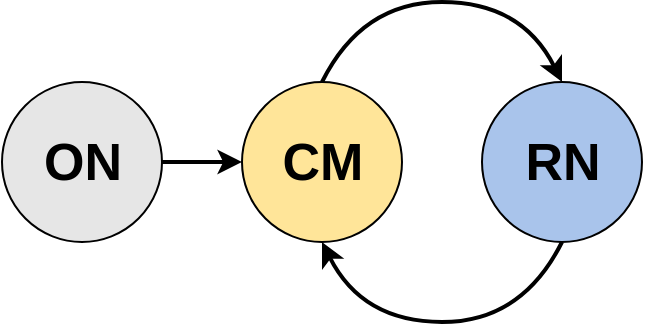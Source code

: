 <mxfile version="20.5.1" type="github">
  <diagram id="dwYE_KmnRpe4Xm9uTjKD" name="第 1 页">
    <mxGraphModel dx="1014" dy="485" grid="1" gridSize="10" guides="1" tooltips="1" connect="1" arrows="1" fold="1" page="1" pageScale="1" pageWidth="827" pageHeight="1169" math="0" shadow="0">
      <root>
        <mxCell id="0" />
        <mxCell id="1" parent="0" />
        <mxCell id="mUgfSfkDz3fqkiwKvha_-9" value="" style="edgeStyle=orthogonalEdgeStyle;rounded=0;orthogonalLoop=1;jettySize=auto;html=1;fontSize=26;strokeWidth=2;entryX=0;entryY=0.5;entryDx=0;entryDy=0;" edge="1" parent="1" source="mUgfSfkDz3fqkiwKvha_-2" target="mUgfSfkDz3fqkiwKvha_-4">
          <mxGeometry relative="1" as="geometry" />
        </mxCell>
        <mxCell id="mUgfSfkDz3fqkiwKvha_-2" value="" style="ellipse;whiteSpace=wrap;html=1;aspect=fixed;fillColor=#E6E6E6;" vertex="1" parent="1">
          <mxGeometry x="120" y="280" width="80" height="80" as="geometry" />
        </mxCell>
        <mxCell id="mUgfSfkDz3fqkiwKvha_-3" value="&lt;font style=&quot;font-size: 26px;&quot;&gt;&lt;b&gt;ON&lt;/b&gt;&lt;/font&gt;" style="text;html=1;resizable=0;autosize=1;align=center;verticalAlign=middle;points=[];fillColor=none;strokeColor=none;rounded=0;" vertex="1" parent="1">
          <mxGeometry x="130" y="300" width="60" height="40" as="geometry" />
        </mxCell>
        <mxCell id="mUgfSfkDz3fqkiwKvha_-4" value="" style="ellipse;whiteSpace=wrap;html=1;aspect=fixed;fillColor=#FFE599;" vertex="1" parent="1">
          <mxGeometry x="240" y="280" width="80" height="80" as="geometry" />
        </mxCell>
        <mxCell id="mUgfSfkDz3fqkiwKvha_-5" value="&lt;font style=&quot;font-size: 26px;&quot;&gt;&lt;b&gt;CM&lt;/b&gt;&lt;/font&gt;" style="text;html=1;resizable=0;autosize=1;align=center;verticalAlign=middle;points=[];fillColor=none;strokeColor=none;rounded=0;" vertex="1" parent="1">
          <mxGeometry x="250" y="300" width="60" height="40" as="geometry" />
        </mxCell>
        <mxCell id="mUgfSfkDz3fqkiwKvha_-6" value="" style="ellipse;whiteSpace=wrap;html=1;aspect=fixed;fillColor=#A9C4EB;" vertex="1" parent="1">
          <mxGeometry x="360" y="280" width="80" height="80" as="geometry" />
        </mxCell>
        <mxCell id="mUgfSfkDz3fqkiwKvha_-7" value="&lt;font style=&quot;font-size: 26px;&quot;&gt;&lt;b&gt;RN&lt;/b&gt;&lt;/font&gt;" style="text;html=1;resizable=0;autosize=1;align=center;verticalAlign=middle;points=[];fillColor=none;strokeColor=none;rounded=0;" vertex="1" parent="1">
          <mxGeometry x="370" y="300" width="60" height="40" as="geometry" />
        </mxCell>
        <mxCell id="mUgfSfkDz3fqkiwKvha_-10" value="" style="curved=1;endArrow=classic;html=1;rounded=0;strokeWidth=2;fontSize=26;entryX=0.5;entryY=0;entryDx=0;entryDy=0;exitX=0.5;exitY=0;exitDx=0;exitDy=0;" edge="1" parent="1" source="mUgfSfkDz3fqkiwKvha_-4" target="mUgfSfkDz3fqkiwKvha_-6">
          <mxGeometry width="50" height="50" relative="1" as="geometry">
            <mxPoint x="590" y="410" as="sourcePoint" />
            <mxPoint x="640" y="360" as="targetPoint" />
            <Array as="points">
              <mxPoint x="300" y="240" />
              <mxPoint x="380" y="240" />
            </Array>
          </mxGeometry>
        </mxCell>
        <mxCell id="mUgfSfkDz3fqkiwKvha_-13" value="" style="curved=1;endArrow=classic;html=1;rounded=0;strokeWidth=2;fontSize=26;entryX=0.5;entryY=1;entryDx=0;entryDy=0;" edge="1" parent="1" target="mUgfSfkDz3fqkiwKvha_-4">
          <mxGeometry width="50" height="50" relative="1" as="geometry">
            <mxPoint x="400" y="360" as="sourcePoint" />
            <mxPoint x="640" y="360" as="targetPoint" />
            <Array as="points">
              <mxPoint x="380" y="400" />
              <mxPoint x="300" y="400" />
            </Array>
          </mxGeometry>
        </mxCell>
      </root>
    </mxGraphModel>
  </diagram>
</mxfile>
